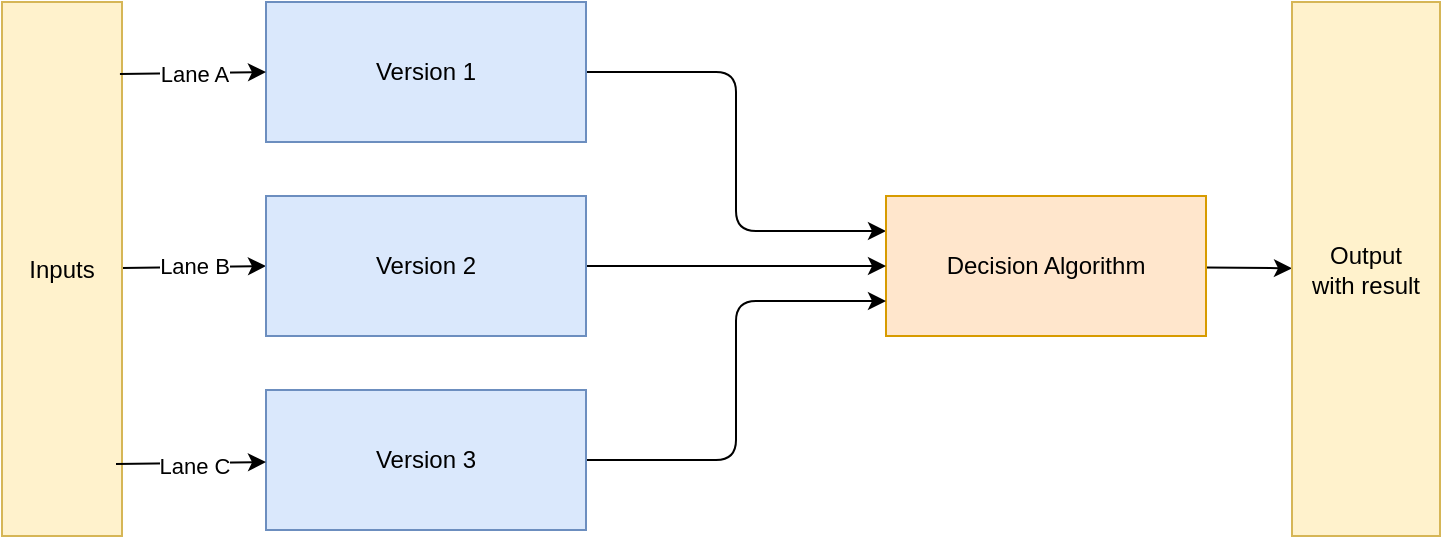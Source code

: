 <mxfile scale="3" border="0">
    <diagram id="LzTGRrPrDBO6Tm46XuKC" name="Page-1">
        <mxGraphModel dx="1363" dy="899" grid="0" gridSize="10" guides="1" tooltips="1" connect="1" arrows="1" fold="1" page="0" pageScale="1" pageWidth="1600" pageHeight="1200" math="0" shadow="0">
            <root>
                <mxCell id="0"/>
                <mxCell id="1" parent="0"/>
                <mxCell id="41" value="" style="group" vertex="1" connectable="0" parent="1">
                    <mxGeometry x="-68" y="234" width="719" height="267" as="geometry"/>
                </mxCell>
                <mxCell id="25" style="edgeStyle=orthogonalEdgeStyle;html=1;exitX=1;exitY=0.5;exitDx=0;exitDy=0;entryX=0;entryY=0.25;entryDx=0;entryDy=0;" parent="41" source="6" target="15" edge="1">
                    <mxGeometry relative="1" as="geometry"/>
                </mxCell>
                <mxCell id="6" value="Version 1" style="rounded=0;whiteSpace=wrap;html=1;fillColor=#dae8fc;strokeColor=#6c8ebf;container=0;" parent="41" vertex="1">
                    <mxGeometry x="132" width="160" height="70" as="geometry"/>
                </mxCell>
                <mxCell id="37" style="edgeStyle=none;html=1;" parent="41" source="15" target="36" edge="1">
                    <mxGeometry relative="1" as="geometry"/>
                </mxCell>
                <mxCell id="15" value="Decision Algorithm" style="rounded=0;whiteSpace=wrap;html=1;fillColor=#ffe6cc;strokeColor=#d79b00;container=0;" parent="41" vertex="1">
                    <mxGeometry x="442" y="97" width="160" height="70" as="geometry"/>
                </mxCell>
                <mxCell id="24" style="edgeStyle=none;html=1;exitX=1;exitY=0.5;exitDx=0;exitDy=0;entryX=0;entryY=0.5;entryDx=0;entryDy=0;" parent="41" source="20" target="15" edge="1">
                    <mxGeometry relative="1" as="geometry"/>
                </mxCell>
                <mxCell id="33" style="edgeStyle=none;html=1;exitX=0;exitY=0.5;exitDx=0;exitDy=0;startArrow=classic;startFill=1;endArrow=none;endFill=0;" parent="41" source="20" target="30" edge="1">
                    <mxGeometry relative="1" as="geometry"/>
                </mxCell>
                <mxCell id="39" value="Lane B" style="edgeLabel;html=1;align=center;verticalAlign=middle;resizable=0;points=[];" parent="33" vertex="1" connectable="0">
                    <mxGeometry x="0.279" y="2" relative="1" as="geometry">
                        <mxPoint x="10" y="-3" as="offset"/>
                    </mxGeometry>
                </mxCell>
                <mxCell id="20" value="Version 2" style="rounded=0;whiteSpace=wrap;html=1;fillColor=#dae8fc;strokeColor=#6c8ebf;container=0;" parent="41" vertex="1">
                    <mxGeometry x="132" y="97" width="160" height="70" as="geometry"/>
                </mxCell>
                <mxCell id="26" style="edgeStyle=orthogonalEdgeStyle;html=1;exitX=1;exitY=0.5;exitDx=0;exitDy=0;entryX=0;entryY=0.75;entryDx=0;entryDy=0;" parent="41" source="21" target="15" edge="1">
                    <mxGeometry relative="1" as="geometry"/>
                </mxCell>
                <mxCell id="21" value="Version 3" style="rounded=0;whiteSpace=wrap;html=1;fillColor=#dae8fc;strokeColor=#6c8ebf;container=0;" parent="41" vertex="1">
                    <mxGeometry x="132" y="194" width="160" height="70" as="geometry"/>
                </mxCell>
                <mxCell id="30" value="Inputs" style="rounded=0;whiteSpace=wrap;html=1;fillColor=#fff2cc;strokeColor=#d6b656;container=0;" parent="41" vertex="1">
                    <mxGeometry width="60" height="267" as="geometry"/>
                </mxCell>
                <mxCell id="32" style="edgeStyle=none;html=1;exitX=0;exitY=0.5;exitDx=0;exitDy=0;startArrow=classic;startFill=1;endArrow=none;endFill=0;entryX=0.983;entryY=0.135;entryDx=0;entryDy=0;entryPerimeter=0;" parent="41" source="6" target="30" edge="1">
                    <mxGeometry relative="1" as="geometry">
                        <mxPoint x="86" y="36" as="targetPoint"/>
                    </mxGeometry>
                </mxCell>
                <mxCell id="38" value="Lane A" style="edgeLabel;html=1;align=center;verticalAlign=middle;resizable=0;points=[];" parent="32" vertex="1" connectable="0">
                    <mxGeometry x="-0.04" y="3" relative="1" as="geometry">
                        <mxPoint x="-1" y="-3" as="offset"/>
                    </mxGeometry>
                </mxCell>
                <mxCell id="35" style="edgeStyle=none;html=1;startArrow=classic;startFill=1;endArrow=none;endFill=0;entryX=0.95;entryY=0.865;entryDx=0;entryDy=0;entryPerimeter=0;" parent="41" source="21" target="30" edge="1">
                    <mxGeometry relative="1" as="geometry">
                        <mxPoint x="86" y="228" as="targetPoint"/>
                    </mxGeometry>
                </mxCell>
                <mxCell id="40" value="Lane C" style="edgeLabel;html=1;align=center;verticalAlign=middle;resizable=0;points=[];" parent="35" vertex="1" connectable="0">
                    <mxGeometry x="0.174" y="1" relative="1" as="geometry">
                        <mxPoint x="8" as="offset"/>
                    </mxGeometry>
                </mxCell>
                <mxCell id="36" value="Output&lt;div&gt;with result&lt;/div&gt;" style="rounded=0;whiteSpace=wrap;html=1;fillColor=#fff2cc;strokeColor=#d6b656;container=0;" parent="41" vertex="1">
                    <mxGeometry x="645" width="74" height="267" as="geometry"/>
                </mxCell>
            </root>
        </mxGraphModel>
    </diagram>
</mxfile>